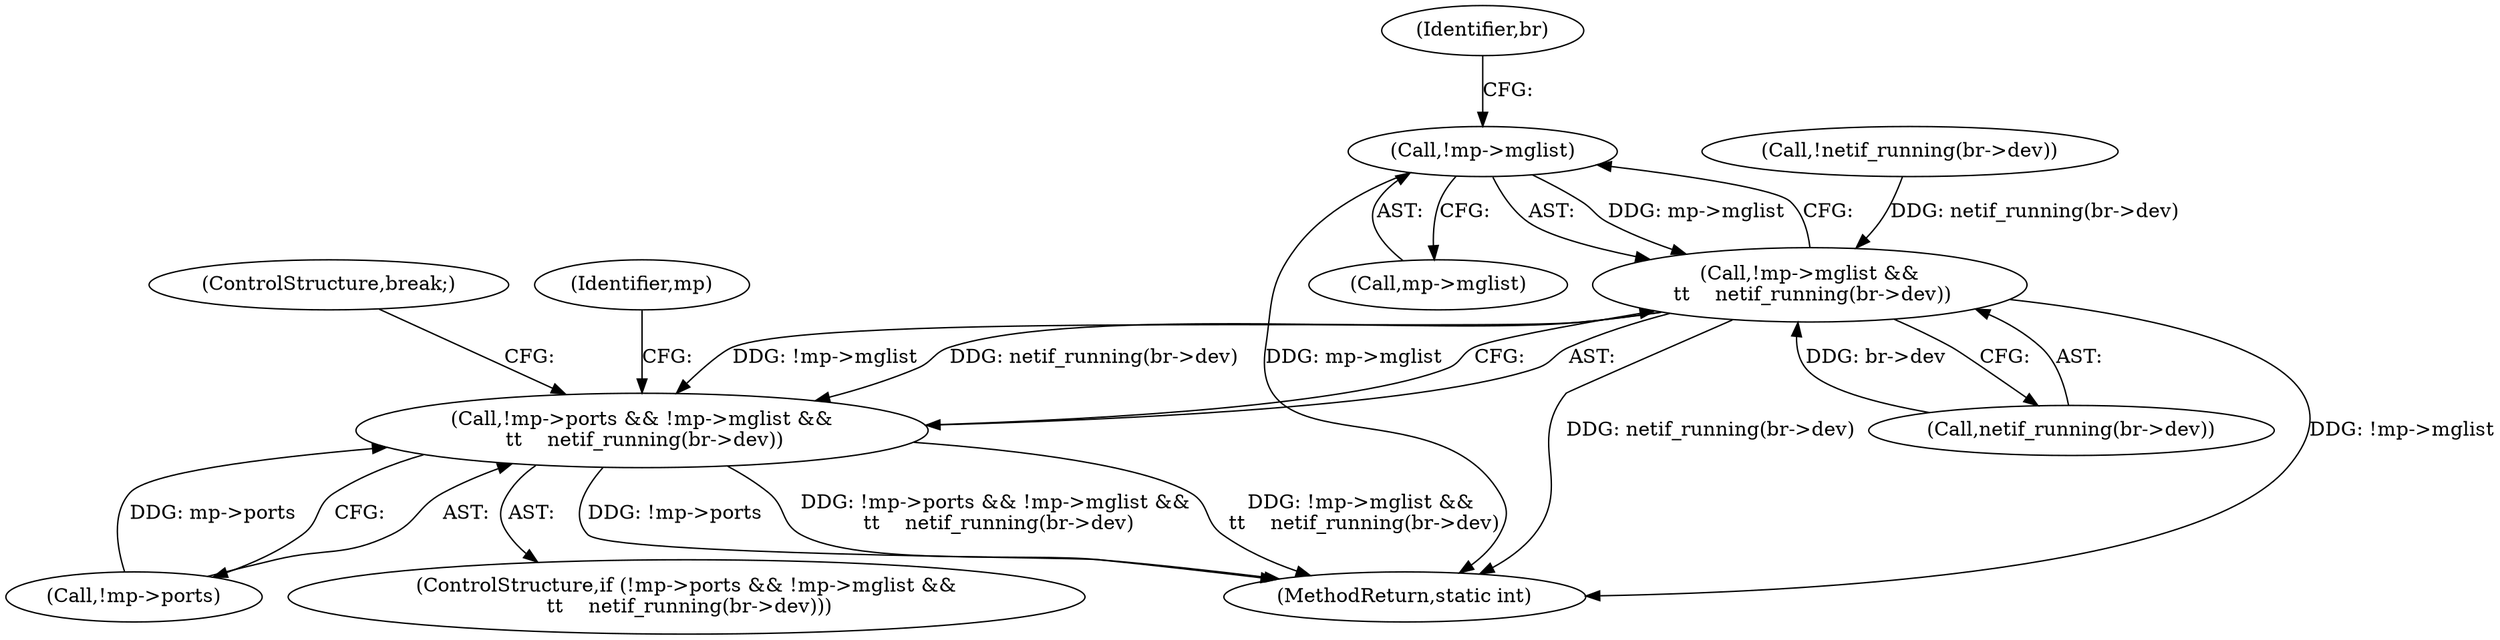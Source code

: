 digraph "0_linux_c7e8e8a8f7a70b343ca1e0f90a31e35ab2d16de1@pointer" {
"1000282" [label="(Call,!mp->mglist)"];
"1000281" [label="(Call,!mp->mglist &&\n \t\t    netif_running(br->dev))"];
"1000276" [label="(Call,!mp->ports && !mp->mglist &&\n \t\t    netif_running(br->dev))"];
"1000283" [label="(Call,mp->mglist)"];
"1000281" [label="(Call,!mp->mglist &&\n \t\t    netif_running(br->dev))"];
"1000305" [label="(MethodReturn,static int)"];
"1000286" [label="(Call,netif_running(br->dev))"];
"1000296" [label="(ControlStructure,break;)"];
"1000277" [label="(Call,!mp->ports)"];
"1000293" [label="(Identifier,mp)"];
"1000276" [label="(Call,!mp->ports && !mp->mglist &&\n \t\t    netif_running(br->dev))"];
"1000116" [label="(Call,!netif_running(br->dev))"];
"1000282" [label="(Call,!mp->mglist)"];
"1000288" [label="(Identifier,br)"];
"1000275" [label="(ControlStructure,if (!mp->ports && !mp->mglist &&\n \t\t    netif_running(br->dev)))"];
"1000282" -> "1000281"  [label="AST: "];
"1000282" -> "1000283"  [label="CFG: "];
"1000283" -> "1000282"  [label="AST: "];
"1000288" -> "1000282"  [label="CFG: "];
"1000281" -> "1000282"  [label="CFG: "];
"1000282" -> "1000305"  [label="DDG: mp->mglist"];
"1000282" -> "1000281"  [label="DDG: mp->mglist"];
"1000281" -> "1000276"  [label="AST: "];
"1000281" -> "1000286"  [label="CFG: "];
"1000286" -> "1000281"  [label="AST: "];
"1000276" -> "1000281"  [label="CFG: "];
"1000281" -> "1000305"  [label="DDG: netif_running(br->dev)"];
"1000281" -> "1000305"  [label="DDG: !mp->mglist"];
"1000281" -> "1000276"  [label="DDG: !mp->mglist"];
"1000281" -> "1000276"  [label="DDG: netif_running(br->dev)"];
"1000286" -> "1000281"  [label="DDG: br->dev"];
"1000116" -> "1000281"  [label="DDG: netif_running(br->dev)"];
"1000276" -> "1000275"  [label="AST: "];
"1000276" -> "1000277"  [label="CFG: "];
"1000277" -> "1000276"  [label="AST: "];
"1000293" -> "1000276"  [label="CFG: "];
"1000296" -> "1000276"  [label="CFG: "];
"1000276" -> "1000305"  [label="DDG: !mp->ports && !mp->mglist &&\n \t\t    netif_running(br->dev)"];
"1000276" -> "1000305"  [label="DDG: !mp->mglist &&\n \t\t    netif_running(br->dev)"];
"1000276" -> "1000305"  [label="DDG: !mp->ports"];
"1000277" -> "1000276"  [label="DDG: mp->ports"];
}

